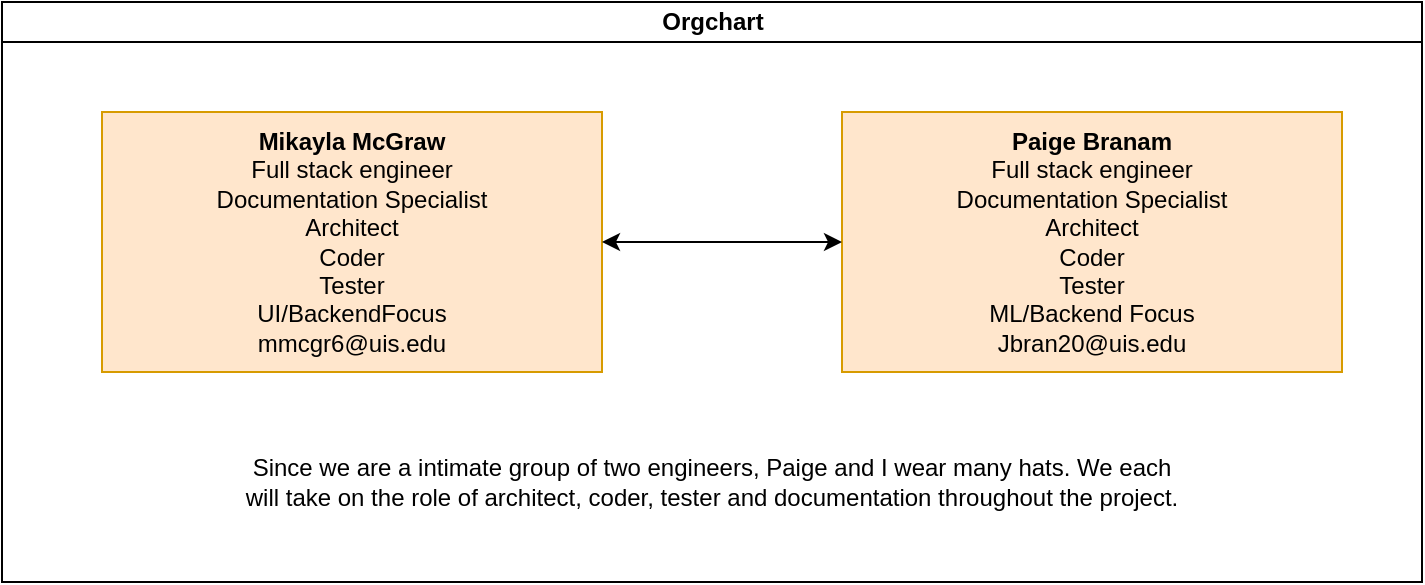 <mxfile version="15.1.3" type="device"><diagram id="prtHgNgQTEPvFCAcTncT" name="Page-1"><mxGraphModel dx="1086" dy="806" grid="1" gridSize="10" guides="1" tooltips="1" connect="1" arrows="1" fold="1" page="1" pageScale="1" pageWidth="827" pageHeight="1169" math="0" shadow="0"><root><mxCell id="0"/><mxCell id="1" parent="0"/><mxCell id="dNxyNK7c78bLwvsdeMH5-11" value="Orgchart" style="swimlane;html=1;startSize=20;horizontal=1;containerType=tree;glass=0;" parent="1" vertex="1"><mxGeometry x="40" y="80" width="710" height="290" as="geometry"/></mxCell><mxCell id="gWAZdz0BomRTLSOtg27S-3" value="&lt;b&gt;Mikayla McGraw&lt;br&gt;&lt;/b&gt;Full stack engineer&lt;br&gt;Documentation Specialist&lt;br&gt;Architect&lt;br&gt;Coder&lt;br&gt;Tester&lt;br&gt;UI/BackendFocus&lt;br&gt;mmcgr6@uis.edu" style="rounded=0;whiteSpace=wrap;html=1;fillColor=#ffe6cc;strokeColor=#d79b00;" parent="dNxyNK7c78bLwvsdeMH5-11" vertex="1"><mxGeometry x="50" y="55" width="250" height="130" as="geometry"/></mxCell><mxCell id="gWAZdz0BomRTLSOtg27S-2" value="&lt;b&gt;Paige Branam&lt;br&gt;&lt;/b&gt;Full stack engineer&lt;br&gt;ML/Backend Focus&lt;br&gt;&lt;span style=&quot;font-family: &amp;#34;whitney&amp;#34; , &amp;#34;helvetica neue&amp;#34; , &amp;#34;helvetica&amp;#34; , &amp;#34;arial&amp;#34; , sans-serif ; text-align: left&quot;&gt;&lt;font style=&quot;font-size: 12px&quot;&gt;Jbran20@uis.edu&lt;/font&gt;&lt;/span&gt;" style="rounded=0;whiteSpace=wrap;html=1;fillColor=#ffe6cc;strokeColor=#d79b00;" parent="dNxyNK7c78bLwvsdeMH5-11" vertex="1"><mxGeometry x="420" y="90" width="120" height="60" as="geometry"/></mxCell><mxCell id="fzenNtR4cMjFRucbe_56-1" value="&lt;b&gt;Paige Branam&lt;br&gt;&lt;/b&gt;Full stack engineer&lt;br&gt;Documentation Specialist&lt;br&gt;Architect&lt;br&gt;Coder&lt;br&gt;Tester&lt;br&gt;ML/Backend Focus&lt;br&gt;Jbran20@uis.edu" style="rounded=0;whiteSpace=wrap;html=1;fillColor=#ffe6cc;strokeColor=#d79b00;" vertex="1" parent="dNxyNK7c78bLwvsdeMH5-11"><mxGeometry x="420" y="55" width="250" height="130" as="geometry"/></mxCell><mxCell id="gWAZdz0BomRTLSOtg27S-4" value="" style="endArrow=classic;startArrow=classic;html=1;entryX=0;entryY=0.5;entryDx=0;entryDy=0;" parent="1" target="gWAZdz0BomRTLSOtg27S-2" edge="1"><mxGeometry width="50" height="50" relative="1" as="geometry"><mxPoint x="340" y="200" as="sourcePoint"/><mxPoint x="430" y="180" as="targetPoint"/></mxGeometry></mxCell><mxCell id="fzenNtR4cMjFRucbe_56-2" value="Since we are a intimate group of two engineers, Paige and I wear many hats. We each will take on the role of architect, coder, tester and documentation throughout the project." style="text;html=1;strokeColor=none;fillColor=none;align=center;verticalAlign=middle;whiteSpace=wrap;rounded=0;" vertex="1" parent="1"><mxGeometry x="155" y="320" width="480" as="geometry"/></mxCell></root></mxGraphModel></diagram></mxfile>